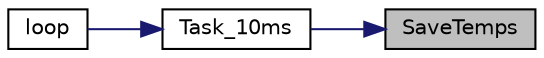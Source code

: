 digraph "SaveTemps"
{
 // LATEX_PDF_SIZE
  edge [fontname="Helvetica",fontsize="10",labelfontname="Helvetica",labelfontsize="10"];
  node [fontname="Helvetica",fontsize="10",shape=record];
  rankdir="RL";
  Node1 [label="SaveTemps",height=0.2,width=0.4,color="black", fillcolor="grey75", style="filled", fontcolor="black",tooltip="Create next steady transmitted command."];
  Node1 -> Node2 [dir="back",color="midnightblue",fontsize="10",style="solid"];
  Node2 [label="Task_10ms",height=0.2,width=0.4,color="black", fillcolor="white", style="filled",URL="$_controller_8ino.html#a70040c12b70c4183813492f54c34afc3",tooltip="Function Task_10ms called every 10 msec."];
  Node2 -> Node3 [dir="back",color="midnightblue",fontsize="10",style="solid"];
  Node3 [label="loop",height=0.2,width=0.4,color="black", fillcolor="white", style="filled",URL="$_controller_8ino.html#afe461d27b9c48d5921c00d521181f12f",tooltip="Usual arduino steadily called function."];
}
